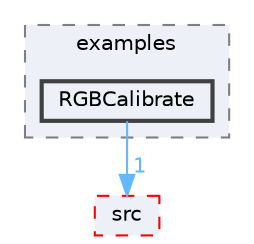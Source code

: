 digraph "FastLED/FastLED/examples/RGBCalibrate"
{
 // LATEX_PDF_SIZE
  bgcolor="transparent";
  edge [fontname=Helvetica,fontsize=10,labelfontname=Helvetica,labelfontsize=10];
  node [fontname=Helvetica,fontsize=10,shape=box,height=0.2,width=0.4];
  compound=true
  subgraph clusterdir_999a185a1a47b3a763bb04a7a263eb0d {
    graph [ bgcolor="#edf0f7", pencolor="grey50", label="examples", fontname=Helvetica,fontsize=10 style="filled,dashed", URL="dir_999a185a1a47b3a763bb04a7a263eb0d.html",tooltip=""]
  dir_3ef1320a79bbe74036309ad935b9ff0f [label="RGBCalibrate", fillcolor="#edf0f7", color="grey25", style="filled,bold", URL="dir_3ef1320a79bbe74036309ad935b9ff0f.html",tooltip=""];
  }
  dir_e6a3de723047763e6a27a3cab040759e [label="src", fillcolor="#edf0f7", color="red", style="filled,dashed", URL="dir_e6a3de723047763e6a27a3cab040759e.html",tooltip=""];
  dir_3ef1320a79bbe74036309ad935b9ff0f->dir_e6a3de723047763e6a27a3cab040759e [headlabel="1", labeldistance=1.5 headhref="dir_000068_000075.html" href="dir_000068_000075.html" color="steelblue1" fontcolor="steelblue1"];
}
